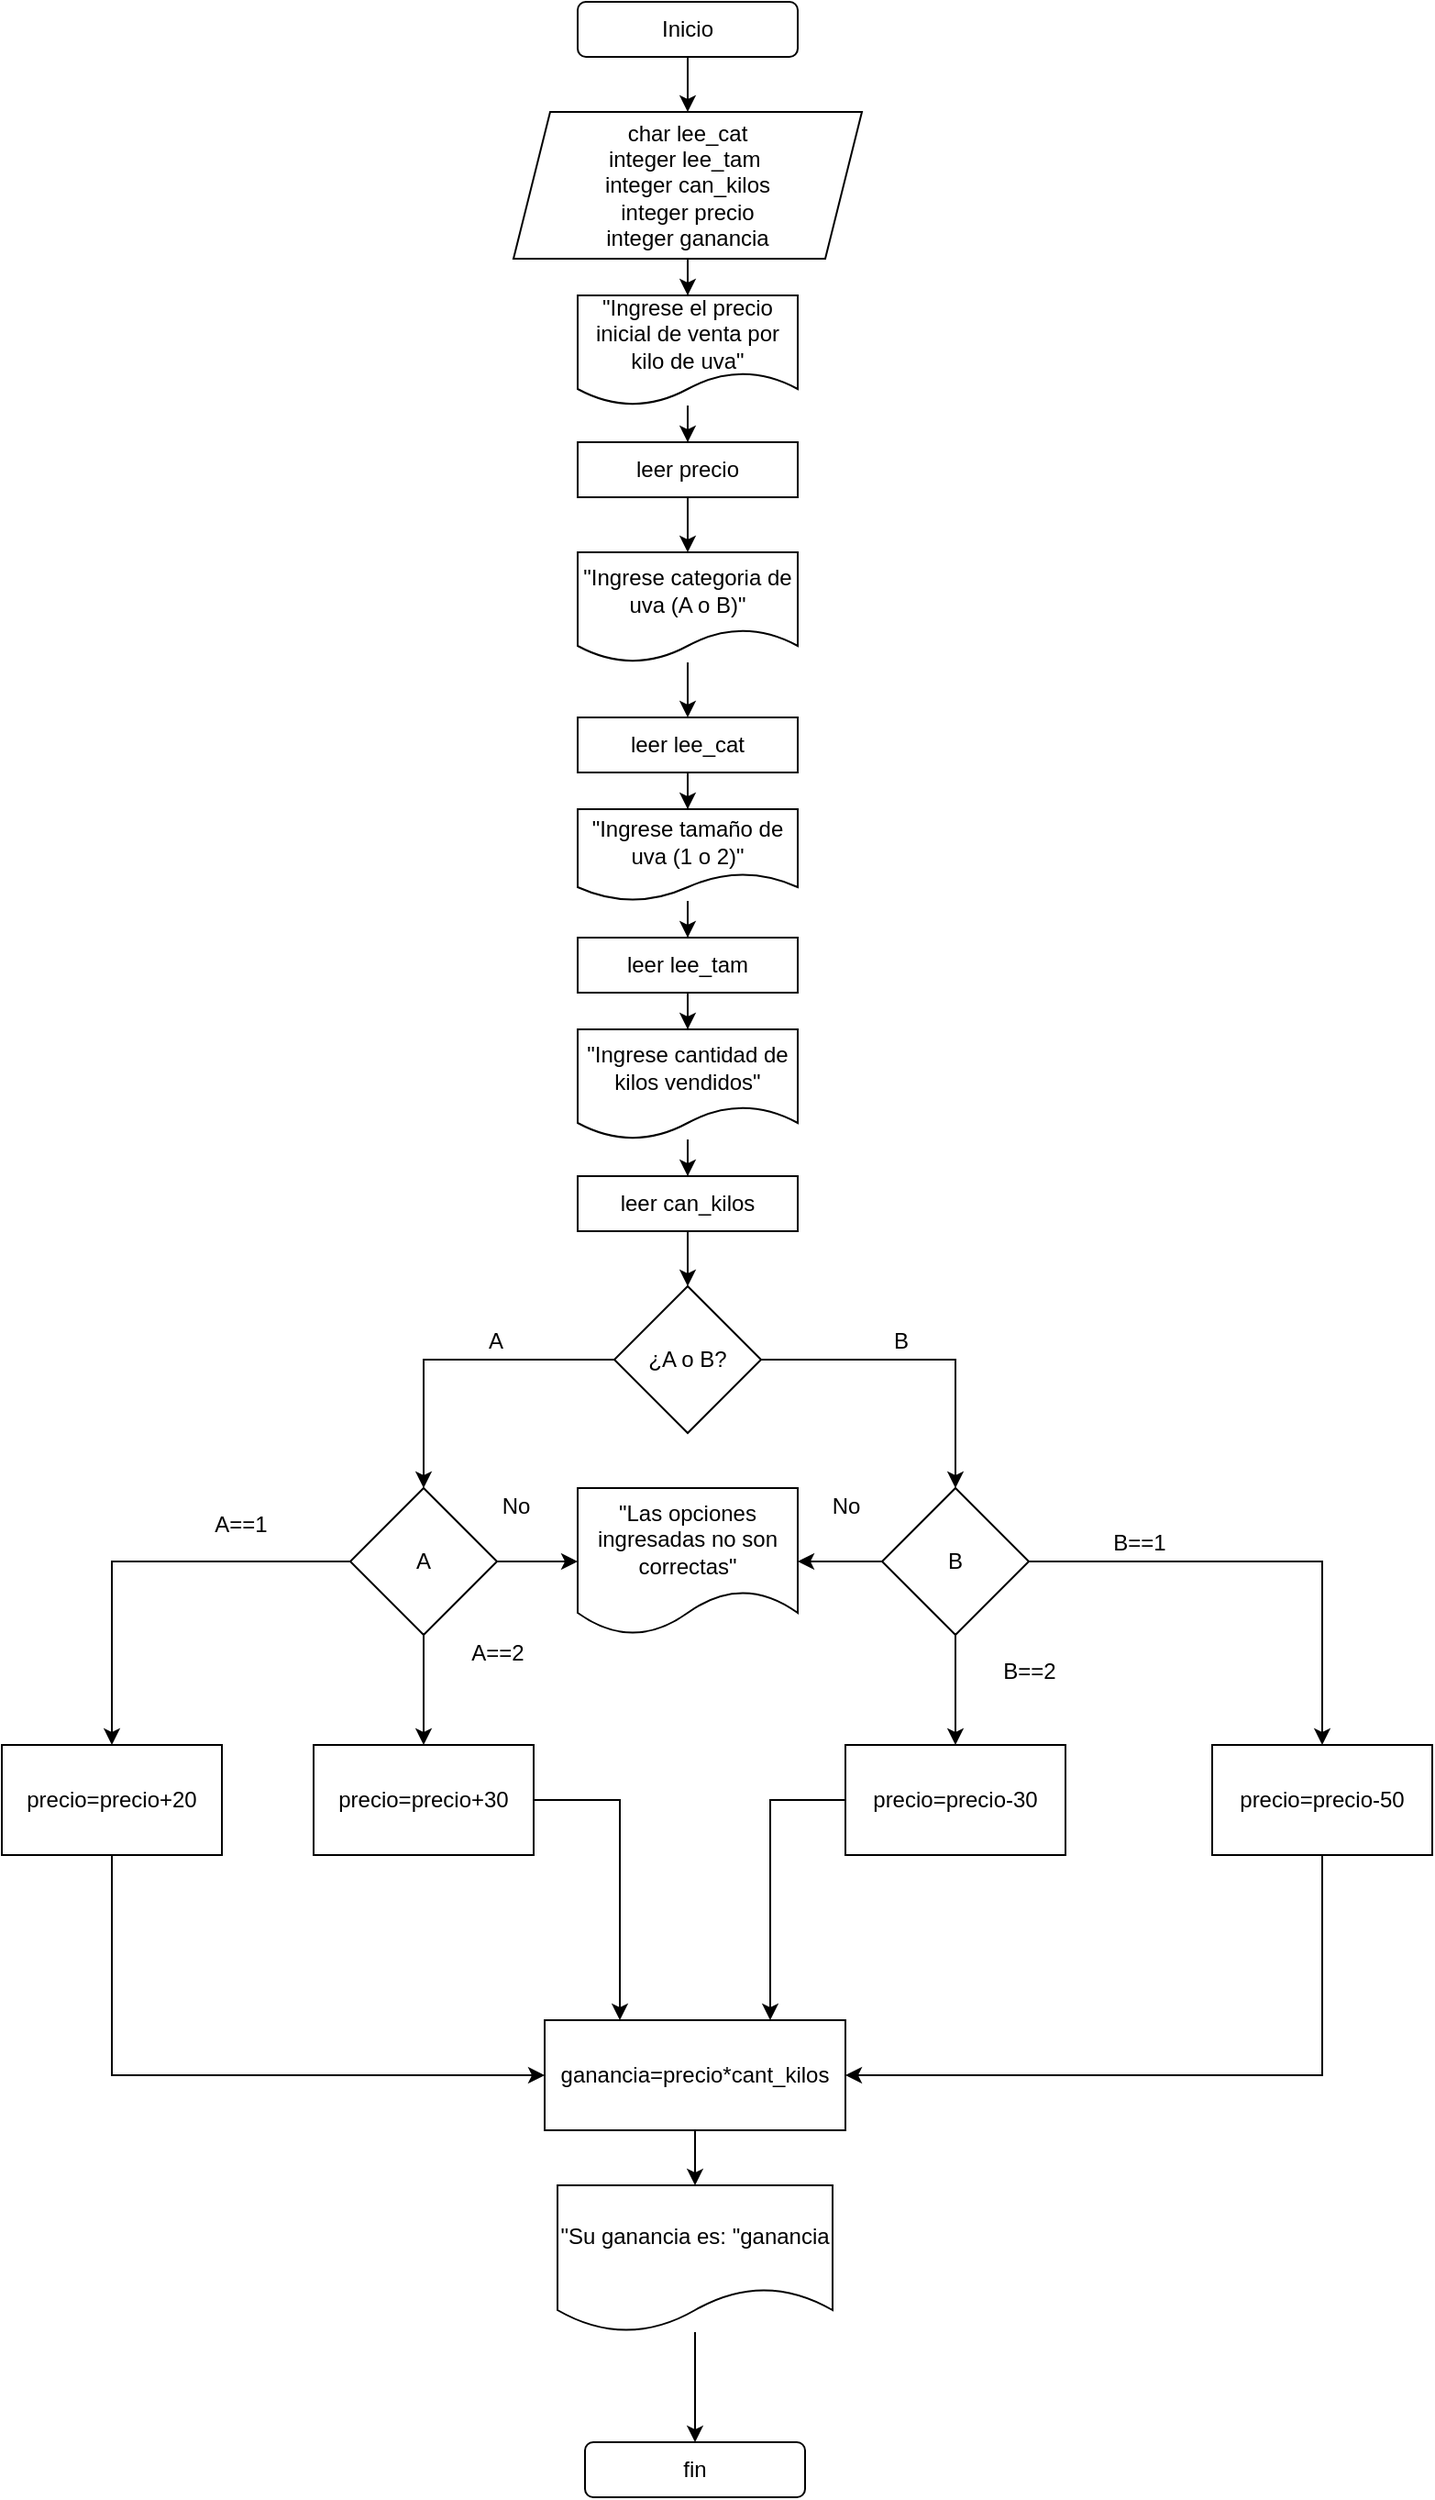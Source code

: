 <mxfile version="14.6.12" type="device"><diagram id="J_XgudTV4wPtJsE4ygzz" name="Page-1"><mxGraphModel dx="1038" dy="491" grid="1" gridSize="10" guides="1" tooltips="1" connect="1" arrows="1" fold="1" page="1" pageScale="1" pageWidth="1169" pageHeight="1654" math="0" shadow="0"><root><mxCell id="0"/><mxCell id="1" parent="0"/><mxCell id="pcEJ9CU94rW9tOxldLB_-3" style="edgeStyle=orthogonalEdgeStyle;rounded=0;orthogonalLoop=1;jettySize=auto;html=1;entryX=0.5;entryY=0;entryDx=0;entryDy=0;" edge="1" parent="1" source="pcEJ9CU94rW9tOxldLB_-1" target="pcEJ9CU94rW9tOxldLB_-2"><mxGeometry relative="1" as="geometry"/></mxCell><mxCell id="pcEJ9CU94rW9tOxldLB_-1" value="Inicio" style="rounded=1;whiteSpace=wrap;html=1;" vertex="1" parent="1"><mxGeometry x="354" y="20" width="120" height="30" as="geometry"/></mxCell><mxCell id="pcEJ9CU94rW9tOxldLB_-5" style="edgeStyle=orthogonalEdgeStyle;rounded=0;orthogonalLoop=1;jettySize=auto;html=1;entryX=0.5;entryY=0;entryDx=0;entryDy=0;" edge="1" parent="1" source="pcEJ9CU94rW9tOxldLB_-2" target="pcEJ9CU94rW9tOxldLB_-4"><mxGeometry relative="1" as="geometry"/></mxCell><mxCell id="pcEJ9CU94rW9tOxldLB_-2" value="&lt;div&gt;&lt;span&gt;char lee_cat&lt;/span&gt;&lt;br&gt;&lt;/div&gt;&lt;div&gt;integer lee_tam&amp;nbsp;&lt;/div&gt;&lt;div&gt;integer can_kilos&lt;/div&gt;&lt;div&gt;integer precio&lt;/div&gt;&lt;div&gt;integer ganancia&lt;/div&gt;" style="shape=parallelogram;perimeter=parallelogramPerimeter;whiteSpace=wrap;html=1;fixedSize=1;" vertex="1" parent="1"><mxGeometry x="319" y="80" width="190" height="80" as="geometry"/></mxCell><mxCell id="pcEJ9CU94rW9tOxldLB_-7" style="edgeStyle=orthogonalEdgeStyle;rounded=0;orthogonalLoop=1;jettySize=auto;html=1;entryX=0.5;entryY=0;entryDx=0;entryDy=0;" edge="1" parent="1" source="pcEJ9CU94rW9tOxldLB_-4" target="pcEJ9CU94rW9tOxldLB_-6"><mxGeometry relative="1" as="geometry"/></mxCell><mxCell id="pcEJ9CU94rW9tOxldLB_-4" value="&quot;Ingrese el precio inicial de venta por kilo de uva&quot;" style="shape=document;whiteSpace=wrap;html=1;boundedLbl=1;" vertex="1" parent="1"><mxGeometry x="354" y="180" width="120" height="60" as="geometry"/></mxCell><mxCell id="pcEJ9CU94rW9tOxldLB_-9" style="edgeStyle=orthogonalEdgeStyle;rounded=0;orthogonalLoop=1;jettySize=auto;html=1;entryX=0.5;entryY=0;entryDx=0;entryDy=0;" edge="1" parent="1" source="pcEJ9CU94rW9tOxldLB_-6" target="pcEJ9CU94rW9tOxldLB_-8"><mxGeometry relative="1" as="geometry"/></mxCell><mxCell id="pcEJ9CU94rW9tOxldLB_-6" value="leer precio" style="rounded=0;whiteSpace=wrap;html=1;" vertex="1" parent="1"><mxGeometry x="354" y="260" width="120" height="30" as="geometry"/></mxCell><mxCell id="pcEJ9CU94rW9tOxldLB_-11" style="edgeStyle=orthogonalEdgeStyle;rounded=0;orthogonalLoop=1;jettySize=auto;html=1;entryX=0.5;entryY=0;entryDx=0;entryDy=0;" edge="1" parent="1" source="pcEJ9CU94rW9tOxldLB_-8" target="pcEJ9CU94rW9tOxldLB_-10"><mxGeometry relative="1" as="geometry"/></mxCell><mxCell id="pcEJ9CU94rW9tOxldLB_-8" value="&quot;Ingrese categoria de uva (A o B)&quot;" style="shape=document;whiteSpace=wrap;html=1;boundedLbl=1;" vertex="1" parent="1"><mxGeometry x="354" y="320" width="120" height="60" as="geometry"/></mxCell><mxCell id="pcEJ9CU94rW9tOxldLB_-13" style="edgeStyle=orthogonalEdgeStyle;rounded=0;orthogonalLoop=1;jettySize=auto;html=1;" edge="1" parent="1" source="pcEJ9CU94rW9tOxldLB_-10" target="pcEJ9CU94rW9tOxldLB_-12"><mxGeometry relative="1" as="geometry"/></mxCell><mxCell id="pcEJ9CU94rW9tOxldLB_-10" value="leer lee_cat" style="rounded=0;whiteSpace=wrap;html=1;" vertex="1" parent="1"><mxGeometry x="354" y="410" width="120" height="30" as="geometry"/></mxCell><mxCell id="pcEJ9CU94rW9tOxldLB_-15" style="edgeStyle=orthogonalEdgeStyle;rounded=0;orthogonalLoop=1;jettySize=auto;html=1;entryX=0.5;entryY=0;entryDx=0;entryDy=0;" edge="1" parent="1" source="pcEJ9CU94rW9tOxldLB_-12" target="pcEJ9CU94rW9tOxldLB_-14"><mxGeometry relative="1" as="geometry"/></mxCell><mxCell id="pcEJ9CU94rW9tOxldLB_-12" value="&quot;Ingrese tamaño de uva (1 o 2)&quot;" style="shape=document;whiteSpace=wrap;html=1;boundedLbl=1;" vertex="1" parent="1"><mxGeometry x="354" y="460" width="120" height="50" as="geometry"/></mxCell><mxCell id="pcEJ9CU94rW9tOxldLB_-18" style="edgeStyle=orthogonalEdgeStyle;rounded=0;orthogonalLoop=1;jettySize=auto;html=1;entryX=0.5;entryY=0;entryDx=0;entryDy=0;" edge="1" parent="1" source="pcEJ9CU94rW9tOxldLB_-14" target="pcEJ9CU94rW9tOxldLB_-16"><mxGeometry relative="1" as="geometry"/></mxCell><mxCell id="pcEJ9CU94rW9tOxldLB_-14" value="leer lee_tam" style="rounded=0;whiteSpace=wrap;html=1;" vertex="1" parent="1"><mxGeometry x="354" y="530" width="120" height="30" as="geometry"/></mxCell><mxCell id="pcEJ9CU94rW9tOxldLB_-19" style="edgeStyle=orthogonalEdgeStyle;rounded=0;orthogonalLoop=1;jettySize=auto;html=1;entryX=0.5;entryY=0;entryDx=0;entryDy=0;" edge="1" parent="1" source="pcEJ9CU94rW9tOxldLB_-16" target="pcEJ9CU94rW9tOxldLB_-17"><mxGeometry relative="1" as="geometry"/></mxCell><mxCell id="pcEJ9CU94rW9tOxldLB_-16" value="&quot;Ingrese cantidad de kilos vendidos&quot;" style="shape=document;whiteSpace=wrap;html=1;boundedLbl=1;" vertex="1" parent="1"><mxGeometry x="354" y="580" width="120" height="60" as="geometry"/></mxCell><mxCell id="pcEJ9CU94rW9tOxldLB_-26" style="edgeStyle=orthogonalEdgeStyle;rounded=0;orthogonalLoop=1;jettySize=auto;html=1;exitX=0.5;exitY=1;exitDx=0;exitDy=0;entryX=0.5;entryY=0;entryDx=0;entryDy=0;" edge="1" parent="1" source="pcEJ9CU94rW9tOxldLB_-17" target="pcEJ9CU94rW9tOxldLB_-20"><mxGeometry relative="1" as="geometry"/></mxCell><mxCell id="pcEJ9CU94rW9tOxldLB_-17" value="leer can_kilos" style="rounded=0;whiteSpace=wrap;html=1;" vertex="1" parent="1"><mxGeometry x="354" y="660" width="120" height="30" as="geometry"/></mxCell><mxCell id="pcEJ9CU94rW9tOxldLB_-23" style="edgeStyle=orthogonalEdgeStyle;rounded=0;orthogonalLoop=1;jettySize=auto;html=1;" edge="1" parent="1" source="pcEJ9CU94rW9tOxldLB_-20" target="pcEJ9CU94rW9tOxldLB_-21"><mxGeometry relative="1" as="geometry"/></mxCell><mxCell id="pcEJ9CU94rW9tOxldLB_-24" style="edgeStyle=orthogonalEdgeStyle;rounded=0;orthogonalLoop=1;jettySize=auto;html=1;" edge="1" parent="1" source="pcEJ9CU94rW9tOxldLB_-20" target="pcEJ9CU94rW9tOxldLB_-25"><mxGeometry relative="1" as="geometry"><mxPoint x="560" y="840" as="targetPoint"/></mxGeometry></mxCell><mxCell id="pcEJ9CU94rW9tOxldLB_-20" value="¿A o B?" style="rhombus;whiteSpace=wrap;html=1;" vertex="1" parent="1"><mxGeometry x="374" y="720" width="80" height="80" as="geometry"/></mxCell><mxCell id="pcEJ9CU94rW9tOxldLB_-33" style="edgeStyle=orthogonalEdgeStyle;rounded=0;orthogonalLoop=1;jettySize=auto;html=1;exitX=0;exitY=0.5;exitDx=0;exitDy=0;" edge="1" parent="1" source="pcEJ9CU94rW9tOxldLB_-21" target="pcEJ9CU94rW9tOxldLB_-31"><mxGeometry relative="1" as="geometry"/></mxCell><mxCell id="pcEJ9CU94rW9tOxldLB_-34" style="edgeStyle=orthogonalEdgeStyle;rounded=0;orthogonalLoop=1;jettySize=auto;html=1;" edge="1" parent="1" source="pcEJ9CU94rW9tOxldLB_-21" target="pcEJ9CU94rW9tOxldLB_-32"><mxGeometry relative="1" as="geometry"/></mxCell><mxCell id="pcEJ9CU94rW9tOxldLB_-44" style="edgeStyle=orthogonalEdgeStyle;rounded=0;orthogonalLoop=1;jettySize=auto;html=1;entryX=0;entryY=0.5;entryDx=0;entryDy=0;" edge="1" parent="1" source="pcEJ9CU94rW9tOxldLB_-21" target="pcEJ9CU94rW9tOxldLB_-43"><mxGeometry relative="1" as="geometry"/></mxCell><mxCell id="pcEJ9CU94rW9tOxldLB_-21" value="A" style="rhombus;whiteSpace=wrap;html=1;" vertex="1" parent="1"><mxGeometry x="230" y="830" width="80" height="80" as="geometry"/></mxCell><mxCell id="pcEJ9CU94rW9tOxldLB_-38" style="edgeStyle=orthogonalEdgeStyle;rounded=0;orthogonalLoop=1;jettySize=auto;html=1;entryX=0.5;entryY=0;entryDx=0;entryDy=0;" edge="1" parent="1" source="pcEJ9CU94rW9tOxldLB_-25" target="pcEJ9CU94rW9tOxldLB_-37"><mxGeometry relative="1" as="geometry"/></mxCell><mxCell id="pcEJ9CU94rW9tOxldLB_-41" style="edgeStyle=orthogonalEdgeStyle;rounded=0;orthogonalLoop=1;jettySize=auto;html=1;entryX=0.5;entryY=0;entryDx=0;entryDy=0;" edge="1" parent="1" source="pcEJ9CU94rW9tOxldLB_-25" target="pcEJ9CU94rW9tOxldLB_-40"><mxGeometry relative="1" as="geometry"/></mxCell><mxCell id="pcEJ9CU94rW9tOxldLB_-45" style="edgeStyle=orthogonalEdgeStyle;rounded=0;orthogonalLoop=1;jettySize=auto;html=1;exitX=0;exitY=0.5;exitDx=0;exitDy=0;entryX=1;entryY=0.5;entryDx=0;entryDy=0;" edge="1" parent="1" source="pcEJ9CU94rW9tOxldLB_-25" target="pcEJ9CU94rW9tOxldLB_-43"><mxGeometry relative="1" as="geometry"/></mxCell><mxCell id="pcEJ9CU94rW9tOxldLB_-25" value="B" style="rhombus;whiteSpace=wrap;html=1;" vertex="1" parent="1"><mxGeometry x="520" y="830" width="80" height="80" as="geometry"/></mxCell><mxCell id="pcEJ9CU94rW9tOxldLB_-27" value="A" style="text;html=1;align=center;verticalAlign=middle;resizable=0;points=[];autosize=1;strokeColor=none;" vertex="1" parent="1"><mxGeometry x="299" y="740" width="20" height="20" as="geometry"/></mxCell><mxCell id="pcEJ9CU94rW9tOxldLB_-28" value="B" style="text;html=1;align=center;verticalAlign=middle;resizable=0;points=[];autosize=1;strokeColor=none;" vertex="1" parent="1"><mxGeometry x="520" y="740" width="20" height="20" as="geometry"/></mxCell><mxCell id="pcEJ9CU94rW9tOxldLB_-53" style="edgeStyle=orthogonalEdgeStyle;rounded=0;orthogonalLoop=1;jettySize=auto;html=1;entryX=0;entryY=0.5;entryDx=0;entryDy=0;" edge="1" parent="1" source="pcEJ9CU94rW9tOxldLB_-31" target="pcEJ9CU94rW9tOxldLB_-48"><mxGeometry relative="1" as="geometry"><Array as="points"><mxPoint x="100" y="1150"/></Array></mxGeometry></mxCell><mxCell id="pcEJ9CU94rW9tOxldLB_-31" value="precio=precio+20" style="rounded=0;whiteSpace=wrap;html=1;" vertex="1" parent="1"><mxGeometry x="40" y="970" width="120" height="60" as="geometry"/></mxCell><mxCell id="pcEJ9CU94rW9tOxldLB_-54" style="edgeStyle=orthogonalEdgeStyle;rounded=0;orthogonalLoop=1;jettySize=auto;html=1;entryX=0.25;entryY=0;entryDx=0;entryDy=0;" edge="1" parent="1" source="pcEJ9CU94rW9tOxldLB_-32" target="pcEJ9CU94rW9tOxldLB_-48"><mxGeometry relative="1" as="geometry"><Array as="points"><mxPoint x="377" y="1000"/></Array></mxGeometry></mxCell><mxCell id="pcEJ9CU94rW9tOxldLB_-32" value="precio=precio+30" style="rounded=0;whiteSpace=wrap;html=1;" vertex="1" parent="1"><mxGeometry x="210" y="970" width="120" height="60" as="geometry"/></mxCell><mxCell id="pcEJ9CU94rW9tOxldLB_-35" value="A==1" style="text;html=1;align=center;verticalAlign=middle;resizable=0;points=[];autosize=1;strokeColor=none;" vertex="1" parent="1"><mxGeometry x="150" y="840" width="40" height="20" as="geometry"/></mxCell><mxCell id="pcEJ9CU94rW9tOxldLB_-36" value="A==2" style="text;html=1;align=center;verticalAlign=middle;resizable=0;points=[];autosize=1;strokeColor=none;" vertex="1" parent="1"><mxGeometry x="290" y="910" width="40" height="20" as="geometry"/></mxCell><mxCell id="pcEJ9CU94rW9tOxldLB_-52" style="edgeStyle=orthogonalEdgeStyle;rounded=0;orthogonalLoop=1;jettySize=auto;html=1;entryX=1;entryY=0.5;entryDx=0;entryDy=0;" edge="1" parent="1" source="pcEJ9CU94rW9tOxldLB_-37" target="pcEJ9CU94rW9tOxldLB_-48"><mxGeometry relative="1" as="geometry"><Array as="points"><mxPoint x="760" y="1150"/></Array></mxGeometry></mxCell><mxCell id="pcEJ9CU94rW9tOxldLB_-37" value="precio=precio-50" style="rounded=0;whiteSpace=wrap;html=1;" vertex="1" parent="1"><mxGeometry x="700" y="970" width="120" height="60" as="geometry"/></mxCell><mxCell id="pcEJ9CU94rW9tOxldLB_-39" value="B==1" style="text;html=1;align=center;verticalAlign=middle;resizable=0;points=[];autosize=1;strokeColor=none;" vertex="1" parent="1"><mxGeometry x="640" y="850" width="40" height="20" as="geometry"/></mxCell><mxCell id="pcEJ9CU94rW9tOxldLB_-55" style="edgeStyle=orthogonalEdgeStyle;rounded=0;orthogonalLoop=1;jettySize=auto;html=1;entryX=0.75;entryY=0;entryDx=0;entryDy=0;" edge="1" parent="1" source="pcEJ9CU94rW9tOxldLB_-40" target="pcEJ9CU94rW9tOxldLB_-48"><mxGeometry relative="1" as="geometry"><Array as="points"><mxPoint x="459" y="1000"/></Array></mxGeometry></mxCell><mxCell id="pcEJ9CU94rW9tOxldLB_-40" value="&lt;div&gt;precio=precio-30&lt;/div&gt;" style="rounded=0;whiteSpace=wrap;html=1;" vertex="1" parent="1"><mxGeometry x="500" y="970" width="120" height="60" as="geometry"/></mxCell><mxCell id="pcEJ9CU94rW9tOxldLB_-42" value="B==2" style="text;html=1;align=center;verticalAlign=middle;resizable=0;points=[];autosize=1;strokeColor=none;" vertex="1" parent="1"><mxGeometry x="580" y="920" width="40" height="20" as="geometry"/></mxCell><mxCell id="pcEJ9CU94rW9tOxldLB_-43" value="&quot;Las opciones ingresadas no son correctas&quot;" style="shape=document;whiteSpace=wrap;html=1;boundedLbl=1;" vertex="1" parent="1"><mxGeometry x="354" y="830" width="120" height="80" as="geometry"/></mxCell><mxCell id="pcEJ9CU94rW9tOxldLB_-46" value="No" style="text;html=1;align=center;verticalAlign=middle;resizable=0;points=[];autosize=1;strokeColor=none;" vertex="1" parent="1"><mxGeometry x="485" y="830" width="30" height="20" as="geometry"/></mxCell><mxCell id="pcEJ9CU94rW9tOxldLB_-47" value="No" style="text;html=1;align=center;verticalAlign=middle;resizable=0;points=[];autosize=1;strokeColor=none;" vertex="1" parent="1"><mxGeometry x="305" y="830" width="30" height="20" as="geometry"/></mxCell><mxCell id="pcEJ9CU94rW9tOxldLB_-58" style="edgeStyle=orthogonalEdgeStyle;rounded=0;orthogonalLoop=1;jettySize=auto;html=1;" edge="1" parent="1" source="pcEJ9CU94rW9tOxldLB_-48" target="pcEJ9CU94rW9tOxldLB_-57"><mxGeometry relative="1" as="geometry"/></mxCell><mxCell id="pcEJ9CU94rW9tOxldLB_-48" value="ganancia=precio*cant_kilos" style="rounded=0;whiteSpace=wrap;html=1;" vertex="1" parent="1"><mxGeometry x="336" y="1120" width="164" height="60" as="geometry"/></mxCell><mxCell id="pcEJ9CU94rW9tOxldLB_-56" value="fin" style="rounded=1;whiteSpace=wrap;html=1;" vertex="1" parent="1"><mxGeometry x="358" y="1350" width="120" height="30" as="geometry"/></mxCell><mxCell id="pcEJ9CU94rW9tOxldLB_-59" style="edgeStyle=orthogonalEdgeStyle;rounded=0;orthogonalLoop=1;jettySize=auto;html=1;" edge="1" parent="1" source="pcEJ9CU94rW9tOxldLB_-57" target="pcEJ9CU94rW9tOxldLB_-56"><mxGeometry relative="1" as="geometry"/></mxCell><mxCell id="pcEJ9CU94rW9tOxldLB_-57" value="&quot;Su ganancia es: &quot;ganancia" style="shape=document;whiteSpace=wrap;html=1;boundedLbl=1;" vertex="1" parent="1"><mxGeometry x="343" y="1210" width="150" height="80" as="geometry"/></mxCell></root></mxGraphModel></diagram></mxfile>